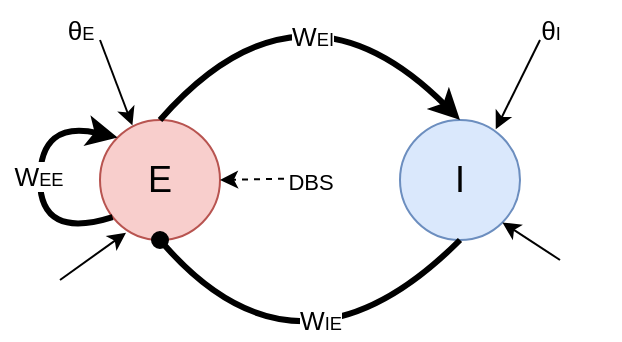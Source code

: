 <mxfile version="24.3.1" type="device">
  <diagram name="Page-1" id="GZBFxvJXoxZnEtgETqop">
    <mxGraphModel dx="478" dy="274" grid="1" gridSize="10" guides="1" tooltips="1" connect="1" arrows="1" fold="1" page="1" pageScale="1" pageWidth="827" pageHeight="1169" math="0" shadow="0">
      <root>
        <mxCell id="0" />
        <mxCell id="1" parent="0" />
        <mxCell id="wsGLkKjSFnASxqrC0h3r-1" value="&lt;div style=&quot;font-size: 13px;&quot;&gt;&lt;font style=&quot;font-size: 18px;&quot;&gt;E&lt;/font&gt;&lt;/div&gt;" style="ellipse;whiteSpace=wrap;html=1;fillColor=#f8cecc;strokeColor=#b85450;" parent="1" vertex="1">
          <mxGeometry x="310" y="110" width="60" height="60" as="geometry" />
        </mxCell>
        <mxCell id="wsGLkKjSFnASxqrC0h3r-2" value="&lt;div style=&quot;font-size: 18px;&quot;&gt;&lt;font style=&quot;font-size: 18px;&quot;&gt;I&lt;br&gt;&lt;/font&gt;&lt;/div&gt;" style="ellipse;whiteSpace=wrap;html=1;fillColor=#dae8fc;strokeColor=#6c8ebf;" parent="1" vertex="1">
          <mxGeometry x="460" y="110" width="60" height="60" as="geometry" />
        </mxCell>
        <mxCell id="wsGLkKjSFnASxqrC0h3r-19" value="" style="curved=1;endArrow=classic;html=1;rounded=0;strokeColor=none;endFill=1;entryX=1;entryY=0.5;entryDx=0;entryDy=0;" parent="1" edge="1">
          <mxGeometry width="50" height="50" relative="1" as="geometry">
            <mxPoint x="330" y="50" as="sourcePoint" />
            <mxPoint x="330" y="120" as="targetPoint" />
            <Array as="points">
              <mxPoint x="350" y="80" />
            </Array>
          </mxGeometry>
        </mxCell>
        <mxCell id="emWMifbc1njEtKN_GRqM-1" value="" style="curved=1;endArrow=classic;html=1;rounded=0;entryX=0.5;entryY=0;entryDx=0;entryDy=0;exitX=0.5;exitY=0;exitDx=0;exitDy=0;strokeWidth=3;" edge="1" parent="1" source="wsGLkKjSFnASxqrC0h3r-1" target="wsGLkKjSFnASxqrC0h3r-2">
          <mxGeometry width="50" height="50" relative="1" as="geometry">
            <mxPoint x="330.003" y="109.997" as="sourcePoint" />
            <mxPoint x="447.577" y="109.997" as="targetPoint" />
            <Array as="points">
              <mxPoint x="410" y="30" />
            </Array>
          </mxGeometry>
        </mxCell>
        <mxCell id="emWMifbc1njEtKN_GRqM-6" value="&lt;span dir=&quot;ltr&quot; role=&quot;presentation&quot; style=&quot;left: 256.781px; top: 369.485px; font-family: sans-serif; font-size: 13.071px;&quot;&gt;W&lt;/span&gt;&lt;span dir=&quot;ltr&quot; role=&quot;presentation&quot; style=&quot;left: 269.126px; top: 374.496px; font-family: sans-serif; transform: scaleX(1.51); font-size: 9.15px;&quot;&gt;EI&lt;/span&gt;" style="edgeLabel;html=1;align=center;verticalAlign=middle;resizable=0;points=[];" vertex="1" connectable="0" parent="emWMifbc1njEtKN_GRqM-1">
          <mxGeometry x="0.25" y="-22" relative="1" as="geometry">
            <mxPoint as="offset" />
          </mxGeometry>
        </mxCell>
        <mxCell id="emWMifbc1njEtKN_GRqM-3" value="" style="curved=1;endArrow=none;html=1;rounded=0;entryX=0.5;entryY=1;entryDx=0;entryDy=0;exitX=0.5;exitY=1;exitDx=0;exitDy=0;strokeWidth=3;startArrow=oval;startFill=1;endFill=0;" edge="1" parent="1" source="wsGLkKjSFnASxqrC0h3r-1" target="wsGLkKjSFnASxqrC0h3r-2">
          <mxGeometry width="50" height="50" relative="1" as="geometry">
            <mxPoint x="330" y="170" as="sourcePoint" />
            <mxPoint x="448" y="170" as="targetPoint" />
            <Array as="points">
              <mxPoint x="410" y="250" />
            </Array>
          </mxGeometry>
        </mxCell>
        <mxCell id="emWMifbc1njEtKN_GRqM-7" value="&lt;span dir=&quot;ltr&quot; role=&quot;presentation&quot; style=&quot;left: 325.417px; top: 369.485px; font-size: 13.071px; font-family: sans-serif;&quot;&gt;W&lt;/span&gt;&lt;span dir=&quot;ltr&quot; role=&quot;presentation&quot; style=&quot;left: 337.762px; top: 374.496px; font-size: 9.15px; font-family: sans-serif; transform: scaleX(1.535);&quot;&gt;IE&lt;/span&gt;" style="edgeLabel;html=1;align=center;verticalAlign=middle;resizable=0;points=[];" vertex="1" connectable="0" parent="emWMifbc1njEtKN_GRqM-3">
          <mxGeometry x="0.335" y="26" relative="1" as="geometry">
            <mxPoint y="7" as="offset" />
          </mxGeometry>
        </mxCell>
        <mxCell id="emWMifbc1njEtKN_GRqM-4" value="" style="curved=1;endArrow=classic;html=1;rounded=0;strokeWidth=3;entryX=0;entryY=0;entryDx=0;entryDy=0;exitX=0.105;exitY=0.809;exitDx=0;exitDy=0;exitPerimeter=0;" edge="1" parent="1" source="wsGLkKjSFnASxqrC0h3r-1" target="wsGLkKjSFnASxqrC0h3r-1">
          <mxGeometry width="50" height="50" relative="1" as="geometry">
            <mxPoint x="310" y="150" as="sourcePoint" />
            <mxPoint x="320" y="100" as="targetPoint" />
            <Array as="points">
              <mxPoint x="280" y="170" />
              <mxPoint x="280" y="110" />
            </Array>
          </mxGeometry>
        </mxCell>
        <mxCell id="emWMifbc1njEtKN_GRqM-8" value="&lt;span dir=&quot;ltr&quot; role=&quot;presentation&quot; style=&quot;left: 185.312px; top: 369.485px; font-size: 13.071px; font-family: sans-serif;&quot;&gt;W&lt;/span&gt;&lt;span dir=&quot;ltr&quot; role=&quot;presentation&quot; style=&quot;left: 197.658px; top: 374.496px; font-size: 9.15px; font-family: sans-serif; transform: scaleX(1.37);&quot;&gt;EE&lt;/span&gt;" style="edgeLabel;html=1;align=center;verticalAlign=middle;resizable=0;points=[];" vertex="1" connectable="0" parent="emWMifbc1njEtKN_GRqM-4">
          <mxGeometry x="0.023" y="1" relative="1" as="geometry">
            <mxPoint as="offset" />
          </mxGeometry>
        </mxCell>
        <mxCell id="emWMifbc1njEtKN_GRqM-15" value="&lt;span dir=&quot;ltr&quot; role=&quot;presentation&quot; style=&quot;left: 549.775px; top: 369.485px; font-size: 13.071px; font-family: sans-serif;&quot;&gt;θ&lt;/span&gt;&lt;span dir=&quot;ltr&quot; role=&quot;presentation&quot; style=&quot;left: 555.911px; top: 374.496px; font-size: 9.15px; font-family: sans-serif;&quot;&gt;I&lt;/span&gt;&lt;span dir=&quot;ltr&quot; role=&quot;presentation&quot; style=&quot;left: 560.544px; top: 374.496px; font-size: 9.15px; font-family: sans-serif;&quot;&gt; &lt;/span&gt;" style="text;html=1;align=center;verticalAlign=middle;resizable=0;points=[];autosize=1;strokeColor=none;fillColor=none;" vertex="1" parent="1">
          <mxGeometry x="520" y="50" width="30" height="30" as="geometry" />
        </mxCell>
        <mxCell id="emWMifbc1njEtKN_GRqM-22" value="" style="shape=image;imageAspect=0;aspect=fixed;verticalLabelPosition=bottom;verticalAlign=top;image=https://static.thenounproject.com/png/385870-200.png;" vertex="1" parent="1">
          <mxGeometry x="520" y="160" width="50" height="50" as="geometry" />
        </mxCell>
        <mxCell id="emWMifbc1njEtKN_GRqM-24" value="" style="endArrow=classic;html=1;rounded=0;entryX=1;entryY=1;entryDx=0;entryDy=0;" edge="1" parent="1" target="wsGLkKjSFnASxqrC0h3r-2">
          <mxGeometry width="50" height="50" relative="1" as="geometry">
            <mxPoint x="540" y="180" as="sourcePoint" />
            <mxPoint x="590" y="130" as="targetPoint" />
          </mxGeometry>
        </mxCell>
        <mxCell id="emWMifbc1njEtKN_GRqM-25" value="" style="endArrow=classic;html=1;rounded=0;entryX=0.798;entryY=0.078;entryDx=0;entryDy=0;entryPerimeter=0;" edge="1" parent="1" target="wsGLkKjSFnASxqrC0h3r-2">
          <mxGeometry width="50" height="50" relative="1" as="geometry">
            <mxPoint x="530" y="70" as="sourcePoint" />
            <mxPoint x="510" y="120" as="targetPoint" />
          </mxGeometry>
        </mxCell>
        <mxCell id="emWMifbc1njEtKN_GRqM-26" value="&lt;span dir=&quot;ltr&quot; role=&quot;presentation&quot; style=&quot;left: 492.691px; top: 369.485px; font-size: 13.071px; font-family: sans-serif;&quot;&gt;θ&lt;/span&gt;&lt;span dir=&quot;ltr&quot; role=&quot;presentation&quot; style=&quot;left: 498.828px; top: 374.496px; font-size: 9.15px; font-family: sans-serif;&quot;&gt;E&lt;/span&gt;" style="text;html=1;align=center;verticalAlign=middle;resizable=0;points=[];autosize=1;strokeColor=none;fillColor=none;" vertex="1" parent="1">
          <mxGeometry x="280" y="50" width="40" height="30" as="geometry" />
        </mxCell>
        <mxCell id="emWMifbc1njEtKN_GRqM-27" value="" style="shape=image;imageAspect=0;aspect=fixed;verticalLabelPosition=bottom;verticalAlign=top;image=https://static.thenounproject.com/png/385870-200.png;" vertex="1" parent="1">
          <mxGeometry x="260" y="170" width="50" height="50" as="geometry" />
        </mxCell>
        <mxCell id="emWMifbc1njEtKN_GRqM-28" value="" style="endArrow=classic;html=1;rounded=0;entryX=0.217;entryY=0.939;entryDx=0;entryDy=0;entryPerimeter=0;" edge="1" parent="1" target="wsGLkKjSFnASxqrC0h3r-1">
          <mxGeometry width="50" height="50" relative="1" as="geometry">
            <mxPoint x="290" y="190" as="sourcePoint" />
            <mxPoint x="324.62" y="169.49" as="targetPoint" />
          </mxGeometry>
        </mxCell>
        <mxCell id="emWMifbc1njEtKN_GRqM-29" value="" style="endArrow=classic;html=1;rounded=0;entryX=0.27;entryY=0.045;entryDx=0;entryDy=0;entryPerimeter=0;" edge="1" parent="1" target="wsGLkKjSFnASxqrC0h3r-1">
          <mxGeometry width="50" height="50" relative="1" as="geometry">
            <mxPoint x="310" y="70" as="sourcePoint" />
            <mxPoint x="320" y="100" as="targetPoint" />
          </mxGeometry>
        </mxCell>
        <mxCell id="emWMifbc1njEtKN_GRqM-31" value="" style="endArrow=classic;html=1;rounded=0;entryX=1;entryY=0.5;entryDx=0;entryDy=0;dashed=1;" edge="1" parent="1" target="wsGLkKjSFnASxqrC0h3r-1">
          <mxGeometry width="50" height="50" relative="1" as="geometry">
            <mxPoint x="420" y="139" as="sourcePoint" />
            <mxPoint x="440" y="90" as="targetPoint" />
          </mxGeometry>
        </mxCell>
        <mxCell id="emWMifbc1njEtKN_GRqM-33" value="DBS" style="edgeLabel;html=1;align=center;verticalAlign=middle;resizable=0;points=[];" vertex="1" connectable="0" parent="emWMifbc1njEtKN_GRqM-31">
          <mxGeometry x="-0.413" relative="1" as="geometry">
            <mxPoint x="9" y="1" as="offset" />
          </mxGeometry>
        </mxCell>
      </root>
    </mxGraphModel>
  </diagram>
</mxfile>
